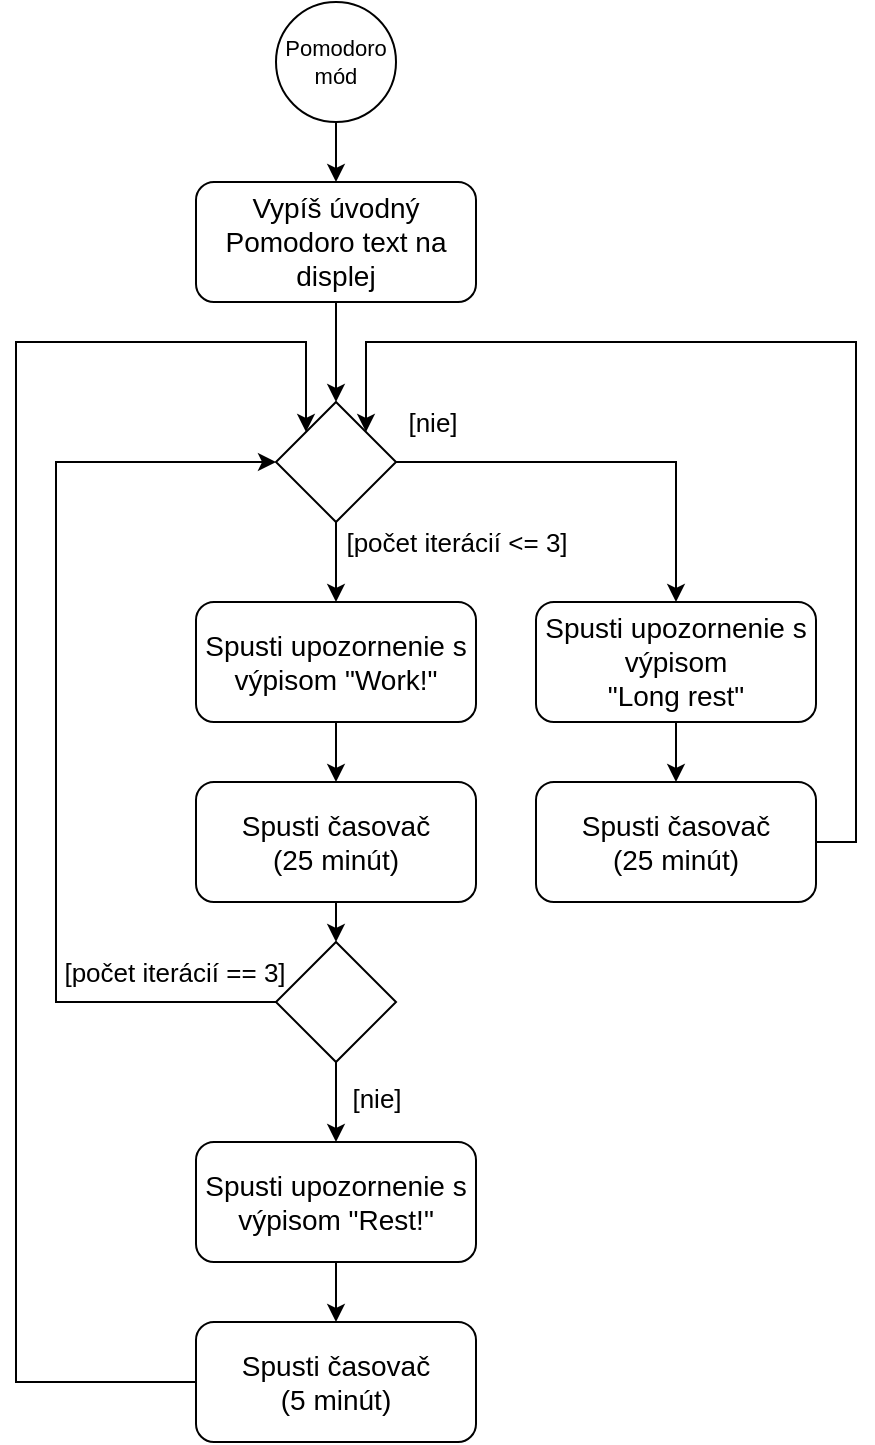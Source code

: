 <mxfile version="13.11.0" type="device"><diagram id="TPXdDTrpjw8PA2vKTW6p" name="Page-1"><mxGraphModel dx="463" dy="714" grid="1" gridSize="10" guides="1" tooltips="1" connect="1" arrows="1" fold="1" page="1" pageScale="1" pageWidth="827" pageHeight="1169" math="0" shadow="0"><root><mxCell id="0"/><mxCell id="1" parent="0"/><mxCell id="IrGg0bd2X0P_rWIOX9Cx-21" style="edgeStyle=orthogonalEdgeStyle;rounded=0;orthogonalLoop=1;jettySize=auto;html=1;exitX=0;exitY=0.5;exitDx=0;exitDy=0;entryX=0;entryY=0.5;entryDx=0;entryDy=0;" parent="1" source="7xRiDO262xiAgR6z5YtB-2" target="7xRiDO262xiAgR6z5YtB-1" edge="1"><mxGeometry relative="1" as="geometry"><mxPoint x="1060" y="380" as="targetPoint"/><Array as="points"><mxPoint x="970" y="640"/><mxPoint x="970" y="370"/></Array><mxPoint x="1055" y="635" as="sourcePoint"/></mxGeometry></mxCell><mxCell id="IrGg0bd2X0P_rWIOX9Cx-25" value="[počet iterácií == 3]" style="edgeLabel;html=1;align=center;verticalAlign=middle;resizable=0;points=[];fontSize=13;fontStyle=0" parent="IrGg0bd2X0P_rWIOX9Cx-21" vertex="1" connectable="0"><mxGeometry x="-0.878" relative="1" as="geometry"><mxPoint x="-21.67" y="-15" as="offset"/></mxGeometry></mxCell><mxCell id="IrGg0bd2X0P_rWIOX9Cx-12" style="edgeStyle=orthogonalEdgeStyle;rounded=0;orthogonalLoop=1;jettySize=auto;html=1;exitX=0.5;exitY=1;exitDx=0;exitDy=0;entryX=0.5;entryY=0;entryDx=0;entryDy=0;" parent="1" source="IrGg0bd2X0P_rWIOX9Cx-2" target="7xRiDO262xiAgR6z5YtB-1" edge="1"><mxGeometry relative="1" as="geometry"><mxPoint x="1110" y="330" as="targetPoint"/></mxGeometry></mxCell><mxCell id="IrGg0bd2X0P_rWIOX9Cx-2" value="&lt;span style=&quot;font-size: 14px&quot;&gt;Vypíš úvodný Pomodoro text na displej&lt;/span&gt;" style="rounded=1;whiteSpace=wrap;html=1;fillColor=#FFFFFF;fontStyle=0" parent="1" vertex="1"><mxGeometry x="1040" y="230" width="140" height="60" as="geometry"/></mxCell><mxCell id="IrGg0bd2X0P_rWIOX9Cx-6" style="edgeStyle=orthogonalEdgeStyle;rounded=0;orthogonalLoop=1;jettySize=auto;html=1;exitX=0.5;exitY=1;exitDx=0;exitDy=0;entryX=0.5;entryY=0;entryDx=0;entryDy=0;" parent="1" source="IrGg0bd2X0P_rWIOX9Cx-5" target="IrGg0bd2X0P_rWIOX9Cx-2" edge="1"><mxGeometry relative="1" as="geometry"/></mxCell><mxCell id="IrGg0bd2X0P_rWIOX9Cx-5" value="Pomodoro&lt;br style=&quot;font-size: 11px;&quot;&gt;mód" style="ellipse;whiteSpace=wrap;html=1;aspect=fixed;fontSize=11;fontStyle=0" parent="1" vertex="1"><mxGeometry x="1080" y="140" width="60" height="60" as="geometry"/></mxCell><mxCell id="IrGg0bd2X0P_rWIOX9Cx-18" style="edgeStyle=orthogonalEdgeStyle;rounded=0;orthogonalLoop=1;jettySize=auto;html=1;exitX=0.5;exitY=1;exitDx=0;exitDy=0;entryX=0.5;entryY=0;entryDx=0;entryDy=0;" parent="1" source="IrGg0bd2X0P_rWIOX9Cx-7" target="jTJaM79WHzODb2X7AQst-2" edge="1"><mxGeometry relative="1" as="geometry"><mxPoint x="1150" y="520" as="targetPoint"/></mxGeometry></mxCell><mxCell id="IrGg0bd2X0P_rWIOX9Cx-7" value="&lt;span style=&quot;font-size: 14px&quot;&gt;Spusti upozornenie s výpisom &quot;Work!&quot;&lt;/span&gt;" style="rounded=1;whiteSpace=wrap;html=1;fillColor=#FFFFFF;fontStyle=0" parent="1" vertex="1"><mxGeometry x="1040" y="440" width="140" height="60" as="geometry"/></mxCell><mxCell id="IrGg0bd2X0P_rWIOX9Cx-24" style="edgeStyle=orthogonalEdgeStyle;rounded=0;orthogonalLoop=1;jettySize=auto;html=1;exitX=1;exitY=0.5;exitDx=0;exitDy=0;entryX=1;entryY=0;entryDx=0;entryDy=0;" parent="1" source="jTJaM79WHzODb2X7AQst-1" target="7xRiDO262xiAgR6z5YtB-1" edge="1"><mxGeometry relative="1" as="geometry"><mxPoint x="1110" y="310" as="targetPoint"/><Array as="points"><mxPoint x="1370" y="560"/><mxPoint x="1370" y="310"/><mxPoint x="1125" y="310"/></Array></mxGeometry></mxCell><mxCell id="jTJaM79WHzODb2X7AQst-4" style="edgeStyle=orthogonalEdgeStyle;rounded=0;orthogonalLoop=1;jettySize=auto;html=1;exitX=0.5;exitY=1;exitDx=0;exitDy=0;entryX=0.5;entryY=0;entryDx=0;entryDy=0;" edge="1" parent="1" source="IrGg0bd2X0P_rWIOX9Cx-8" target="jTJaM79WHzODb2X7AQst-1"><mxGeometry relative="1" as="geometry"/></mxCell><mxCell id="IrGg0bd2X0P_rWIOX9Cx-8" value="&lt;span style=&quot;font-size: 14px&quot;&gt;Spusti upozornenie s výpisom&lt;br&gt;&quot;Long rest&quot;&lt;/span&gt;" style="rounded=1;whiteSpace=wrap;html=1;fillColor=#FFFFFF;fontStyle=0" parent="1" vertex="1"><mxGeometry x="1210" y="440" width="140" height="60" as="geometry"/></mxCell><mxCell id="IrGg0bd2X0P_rWIOX9Cx-23" style="edgeStyle=orthogonalEdgeStyle;rounded=0;orthogonalLoop=1;jettySize=auto;html=1;exitX=0;exitY=0.5;exitDx=0;exitDy=0;entryX=0;entryY=0;entryDx=0;entryDy=0;" parent="1" source="jTJaM79WHzODb2X7AQst-3" target="7xRiDO262xiAgR6z5YtB-1" edge="1"><mxGeometry relative="1" as="geometry"><mxPoint x="1020" y="310" as="targetPoint"/><Array as="points"><mxPoint x="950" y="830"/><mxPoint x="950" y="310"/><mxPoint x="1095" y="310"/></Array></mxGeometry></mxCell><mxCell id="jTJaM79WHzODb2X7AQst-6" style="edgeStyle=orthogonalEdgeStyle;rounded=0;orthogonalLoop=1;jettySize=auto;html=1;exitX=0.5;exitY=1;exitDx=0;exitDy=0;entryX=0.5;entryY=0;entryDx=0;entryDy=0;" edge="1" parent="1" source="IrGg0bd2X0P_rWIOX9Cx-9" target="jTJaM79WHzODb2X7AQst-3"><mxGeometry relative="1" as="geometry"/></mxCell><mxCell id="IrGg0bd2X0P_rWIOX9Cx-9" value="&lt;span style=&quot;font-size: 14px&quot;&gt;Spusti upozornenie s výpisom &quot;Rest!&quot;&lt;/span&gt;" style="rounded=1;whiteSpace=wrap;html=1;fillColor=#FFFFFF;fontStyle=0" parent="1" vertex="1"><mxGeometry x="1040" y="710" width="140" height="60" as="geometry"/></mxCell><mxCell id="IrGg0bd2X0P_rWIOX9Cx-13" style="edgeStyle=orthogonalEdgeStyle;rounded=0;orthogonalLoop=1;jettySize=auto;html=1;exitX=1;exitY=0.5;exitDx=0;exitDy=0;entryX=0.5;entryY=0;entryDx=0;entryDy=0;" parent="1" source="7xRiDO262xiAgR6z5YtB-1" target="IrGg0bd2X0P_rWIOX9Cx-8" edge="1"><mxGeometry relative="1" as="geometry"><mxPoint x="1165" y="385" as="sourcePoint"/></mxGeometry></mxCell><mxCell id="IrGg0bd2X0P_rWIOX9Cx-14" value="&lt;span style=&quot;font-size: 13px&quot;&gt;[nie]&lt;br&gt;&lt;/span&gt;" style="edgeLabel;html=1;align=center;verticalAlign=middle;resizable=0;points=[];fontSize=13;fontStyle=0" parent="IrGg0bd2X0P_rWIOX9Cx-13" vertex="1" connectable="0"><mxGeometry x="-0.628" y="-1" relative="1" as="geometry"><mxPoint x="-21.29" y="-21" as="offset"/></mxGeometry></mxCell><mxCell id="IrGg0bd2X0P_rWIOX9Cx-16" style="edgeStyle=orthogonalEdgeStyle;rounded=0;orthogonalLoop=1;jettySize=auto;html=1;exitX=0.5;exitY=1;exitDx=0;exitDy=0;entryX=0.5;entryY=0;entryDx=0;entryDy=0;" parent="1" source="7xRiDO262xiAgR6z5YtB-1" target="IrGg0bd2X0P_rWIOX9Cx-7" edge="1"><mxGeometry relative="1" as="geometry"><mxPoint x="1110" y="440" as="sourcePoint"/></mxGeometry></mxCell><mxCell id="IrGg0bd2X0P_rWIOX9Cx-17" value="[počet iterácií &amp;lt;= 3]" style="edgeLabel;html=1;align=center;verticalAlign=middle;resizable=0;points=[];fontSize=13;fontStyle=0" parent="IrGg0bd2X0P_rWIOX9Cx-16" vertex="1" connectable="0"><mxGeometry x="-0.637" relative="1" as="geometry"><mxPoint x="60" y="2.57" as="offset"/></mxGeometry></mxCell><mxCell id="IrGg0bd2X0P_rWIOX9Cx-19" style="edgeStyle=orthogonalEdgeStyle;rounded=0;orthogonalLoop=1;jettySize=auto;html=1;exitX=0.5;exitY=1;exitDx=0;exitDy=0;entryX=0.5;entryY=0;entryDx=0;entryDy=0;" parent="1" source="7xRiDO262xiAgR6z5YtB-2" target="IrGg0bd2X0P_rWIOX9Cx-9" edge="1"><mxGeometry relative="1" as="geometry"><mxPoint x="1110" y="770" as="sourcePoint"/></mxGeometry></mxCell><mxCell id="IrGg0bd2X0P_rWIOX9Cx-20" value="&lt;span style=&quot;font-size: 13px&quot;&gt;[nie]&lt;/span&gt;" style="edgeLabel;html=1;align=center;verticalAlign=middle;resizable=0;points=[];fontSize=13;fontStyle=0" parent="IrGg0bd2X0P_rWIOX9Cx-19" vertex="1" connectable="0"><mxGeometry x="-0.707" relative="1" as="geometry"><mxPoint x="20" y="11.29" as="offset"/></mxGeometry></mxCell><mxCell id="7xRiDO262xiAgR6z5YtB-1" value="" style="rhombus;whiteSpace=wrap;html=1;" parent="1" vertex="1"><mxGeometry x="1080" y="340" width="60" height="60" as="geometry"/></mxCell><mxCell id="7xRiDO262xiAgR6z5YtB-2" value="" style="rhombus;whiteSpace=wrap;html=1;" parent="1" vertex="1"><mxGeometry x="1080" y="610" width="60" height="60" as="geometry"/></mxCell><mxCell id="jTJaM79WHzODb2X7AQst-1" value="&lt;span style=&quot;font-size: 14px&quot;&gt;Spusti časovač&lt;br&gt;(25 minút)&lt;br&gt;&lt;/span&gt;" style="rounded=1;whiteSpace=wrap;html=1;fillColor=#FFFFFF;fontStyle=0" vertex="1" parent="1"><mxGeometry x="1210" y="530" width="140" height="60" as="geometry"/></mxCell><mxCell id="jTJaM79WHzODb2X7AQst-5" style="edgeStyle=orthogonalEdgeStyle;rounded=0;orthogonalLoop=1;jettySize=auto;html=1;exitX=0.5;exitY=1;exitDx=0;exitDy=0;entryX=0.5;entryY=0;entryDx=0;entryDy=0;" edge="1" parent="1" source="jTJaM79WHzODb2X7AQst-2" target="7xRiDO262xiAgR6z5YtB-2"><mxGeometry relative="1" as="geometry"/></mxCell><mxCell id="jTJaM79WHzODb2X7AQst-2" value="&lt;span style=&quot;font-size: 14px&quot;&gt;Spusti časovač&lt;br&gt;(25 minút)&lt;br&gt;&lt;/span&gt;" style="rounded=1;whiteSpace=wrap;html=1;fillColor=#FFFFFF;fontStyle=0" vertex="1" parent="1"><mxGeometry x="1040" y="530" width="140" height="60" as="geometry"/></mxCell><mxCell id="jTJaM79WHzODb2X7AQst-3" value="&lt;span style=&quot;font-size: 14px&quot;&gt;Spusti časovač&lt;br&gt;(5 minút)&lt;br&gt;&lt;/span&gt;" style="rounded=1;whiteSpace=wrap;html=1;fillColor=#FFFFFF;fontStyle=0" vertex="1" parent="1"><mxGeometry x="1040" y="800" width="140" height="60" as="geometry"/></mxCell></root></mxGraphModel></diagram></mxfile>